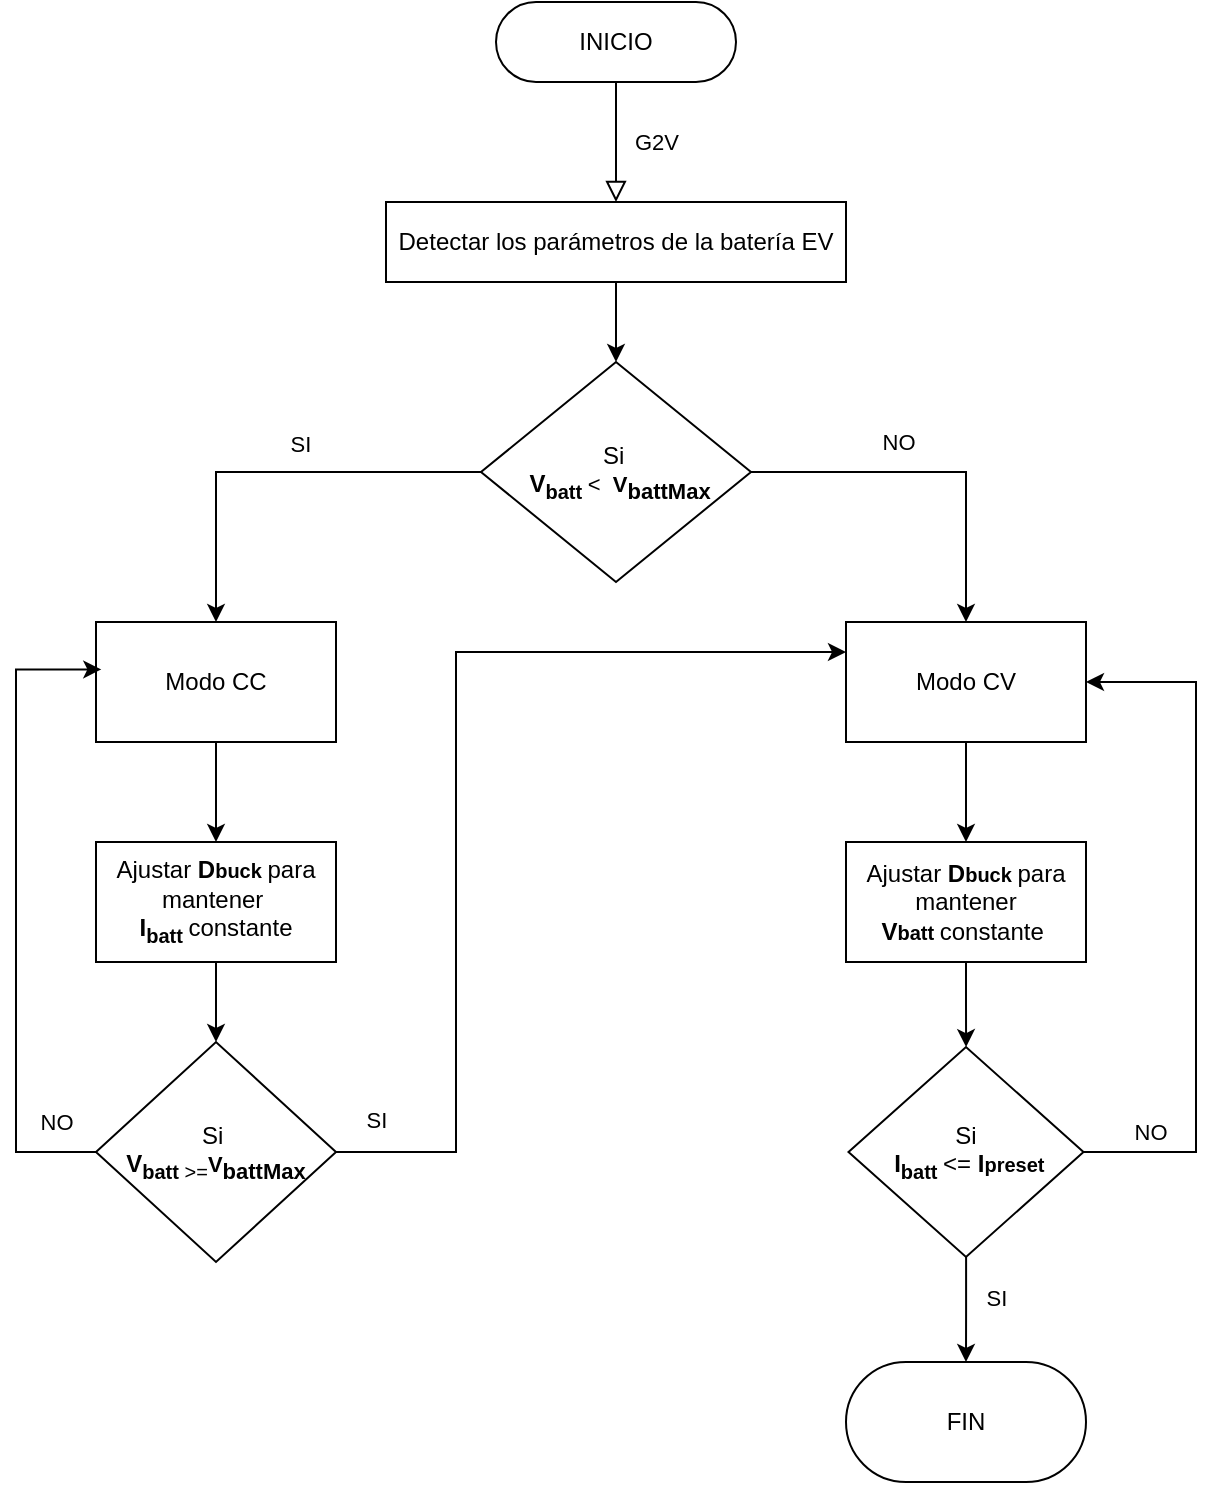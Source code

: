 <mxfile version="24.8.8">
  <diagram id="C5RBs43oDa-KdzZeNtuy" name="Page-1">
    <mxGraphModel dx="1067" dy="438" grid="1" gridSize="10" guides="1" tooltips="1" connect="1" arrows="1" fold="1" page="1" pageScale="1" pageWidth="827" pageHeight="1169" math="0" shadow="0">
      <root>
        <mxCell id="WIyWlLk6GJQsqaUBKTNV-0" />
        <mxCell id="WIyWlLk6GJQsqaUBKTNV-1" parent="WIyWlLk6GJQsqaUBKTNV-0" />
        <mxCell id="WIyWlLk6GJQsqaUBKTNV-3" value="INICIO" style="rounded=1;whiteSpace=wrap;html=1;fontSize=12;glass=0;strokeWidth=1;shadow=0;arcSize=50;" parent="WIyWlLk6GJQsqaUBKTNV-1" vertex="1">
          <mxGeometry x="320" y="110" width="120" height="40" as="geometry" />
        </mxCell>
        <mxCell id="WIyWlLk6GJQsqaUBKTNV-5" value="G2V" style="edgeStyle=orthogonalEdgeStyle;rounded=0;html=1;jettySize=auto;orthogonalLoop=1;fontSize=11;endArrow=block;endFill=0;endSize=8;strokeWidth=1;shadow=0;labelBackgroundColor=none;entryX=0.5;entryY=0;entryDx=0;entryDy=0;" parent="WIyWlLk6GJQsqaUBKTNV-1" source="WIyWlLk6GJQsqaUBKTNV-3" target="WIyWlLk6GJQsqaUBKTNV-7" edge="1">
          <mxGeometry y="20" relative="1" as="geometry">
            <mxPoint as="offset" />
            <mxPoint x="430.002" y="240.01" as="sourcePoint" />
            <mxPoint x="395" y="280" as="targetPoint" />
            <Array as="points">
              <mxPoint x="380" y="180" />
              <mxPoint x="380" y="180" />
            </Array>
          </mxGeometry>
        </mxCell>
        <mxCell id="gNwy0mN7Eim3LWL15WjO-10" value="" style="edgeStyle=orthogonalEdgeStyle;rounded=0;orthogonalLoop=1;jettySize=auto;html=1;" edge="1" parent="WIyWlLk6GJQsqaUBKTNV-1" source="WIyWlLk6GJQsqaUBKTNV-7" target="gNwy0mN7Eim3LWL15WjO-9">
          <mxGeometry relative="1" as="geometry" />
        </mxCell>
        <mxCell id="WIyWlLk6GJQsqaUBKTNV-7" value="Detectar los parámetros de la batería EV" style="rounded=1;whiteSpace=wrap;html=1;fontSize=12;glass=0;strokeWidth=1;shadow=0;arcSize=0;" parent="WIyWlLk6GJQsqaUBKTNV-1" vertex="1">
          <mxGeometry x="265" y="210" width="230" height="40" as="geometry" />
        </mxCell>
        <mxCell id="gNwy0mN7Eim3LWL15WjO-12" value="" style="edgeStyle=orthogonalEdgeStyle;rounded=0;orthogonalLoop=1;jettySize=auto;html=1;" edge="1" parent="WIyWlLk6GJQsqaUBKTNV-1" source="gNwy0mN7Eim3LWL15WjO-9" target="gNwy0mN7Eim3LWL15WjO-11">
          <mxGeometry relative="1" as="geometry" />
        </mxCell>
        <mxCell id="gNwy0mN7Eim3LWL15WjO-13" value="NO" style="edgeLabel;html=1;align=center;verticalAlign=middle;resizable=0;points=[];" vertex="1" connectable="0" parent="gNwy0mN7Eim3LWL15WjO-12">
          <mxGeometry x="-0.197" y="2" relative="1" as="geometry">
            <mxPoint y="-13" as="offset" />
          </mxGeometry>
        </mxCell>
        <mxCell id="gNwy0mN7Eim3LWL15WjO-15" value="" style="edgeStyle=orthogonalEdgeStyle;rounded=0;orthogonalLoop=1;jettySize=auto;html=1;" edge="1" parent="WIyWlLk6GJQsqaUBKTNV-1" source="gNwy0mN7Eim3LWL15WjO-9" target="gNwy0mN7Eim3LWL15WjO-14">
          <mxGeometry relative="1" as="geometry" />
        </mxCell>
        <mxCell id="gNwy0mN7Eim3LWL15WjO-18" value="SI" style="edgeLabel;html=1;align=center;verticalAlign=middle;resizable=0;points=[];" vertex="1" connectable="0" parent="gNwy0mN7Eim3LWL15WjO-15">
          <mxGeometry x="-0.123" y="1" relative="1" as="geometry">
            <mxPoint y="-15" as="offset" />
          </mxGeometry>
        </mxCell>
        <mxCell id="gNwy0mN7Eim3LWL15WjO-9" value="Si&amp;nbsp;&lt;div&gt;&lt;font style=&quot;font-size: 11px;&quot;&gt;&amp;nbsp;&lt;/font&gt;&lt;span style=&quot;background-color: initial;&quot;&gt;&lt;b&gt;V&lt;/b&gt;&lt;/span&gt;&lt;sub style=&quot;background-color: initial;&quot;&gt;&lt;b&gt;batt&lt;/b&gt;&amp;nbsp;&lt;/sub&gt;&lt;span style=&quot;background-color: initial; font-size: 11px;&quot;&gt;&amp;lt;&amp;nbsp; &lt;b&gt;V&lt;/b&gt;&lt;/span&gt;&lt;sub style=&quot;background-color: initial; font-size: 11px;&quot;&gt;&lt;b&gt;battMax&lt;/b&gt;&lt;/sub&gt;&lt;/div&gt;" style="rhombus;whiteSpace=wrap;html=1;rounded=1;glass=0;strokeWidth=1;shadow=0;arcSize=0;" vertex="1" parent="WIyWlLk6GJQsqaUBKTNV-1">
          <mxGeometry x="312.5" y="290" width="135" height="110" as="geometry" />
        </mxCell>
        <mxCell id="gNwy0mN7Eim3LWL15WjO-20" value="" style="edgeStyle=orthogonalEdgeStyle;rounded=0;orthogonalLoop=1;jettySize=auto;html=1;" edge="1" parent="WIyWlLk6GJQsqaUBKTNV-1" source="gNwy0mN7Eim3LWL15WjO-11" target="gNwy0mN7Eim3LWL15WjO-19">
          <mxGeometry relative="1" as="geometry" />
        </mxCell>
        <mxCell id="gNwy0mN7Eim3LWL15WjO-11" value="Modo CV" style="whiteSpace=wrap;html=1;rounded=1;glass=0;strokeWidth=1;shadow=0;arcSize=0;" vertex="1" parent="WIyWlLk6GJQsqaUBKTNV-1">
          <mxGeometry x="495" y="420" width="120" height="60" as="geometry" />
        </mxCell>
        <mxCell id="gNwy0mN7Eim3LWL15WjO-33" value="" style="edgeStyle=orthogonalEdgeStyle;rounded=0;orthogonalLoop=1;jettySize=auto;html=1;" edge="1" parent="WIyWlLk6GJQsqaUBKTNV-1" source="gNwy0mN7Eim3LWL15WjO-14" target="gNwy0mN7Eim3LWL15WjO-32">
          <mxGeometry relative="1" as="geometry" />
        </mxCell>
        <mxCell id="gNwy0mN7Eim3LWL15WjO-14" value="Modo CC" style="whiteSpace=wrap;html=1;rounded=1;glass=0;strokeWidth=1;shadow=0;arcSize=0;" vertex="1" parent="WIyWlLk6GJQsqaUBKTNV-1">
          <mxGeometry x="120" y="420" width="120" height="60" as="geometry" />
        </mxCell>
        <mxCell id="gNwy0mN7Eim3LWL15WjO-22" value="" style="edgeStyle=orthogonalEdgeStyle;rounded=0;orthogonalLoop=1;jettySize=auto;html=1;" edge="1" parent="WIyWlLk6GJQsqaUBKTNV-1" source="gNwy0mN7Eim3LWL15WjO-19" target="gNwy0mN7Eim3LWL15WjO-21">
          <mxGeometry relative="1" as="geometry" />
        </mxCell>
        <mxCell id="gNwy0mN7Eim3LWL15WjO-19" value="Ajustar &lt;b&gt;D&lt;/b&gt;&lt;span style=&quot;font-size: 10px;&quot;&gt;&lt;b&gt;buck&lt;/b&gt;&amp;nbsp;&lt;/span&gt;para mantener &lt;b&gt;V&lt;/b&gt;&lt;span style=&quot;font-size: 10px;&quot;&gt;&lt;b&gt;batt&lt;/b&gt;&amp;nbsp;&lt;/span&gt;constante&amp;nbsp;" style="whiteSpace=wrap;html=1;rounded=1;glass=0;strokeWidth=1;shadow=0;arcSize=0;" vertex="1" parent="WIyWlLk6GJQsqaUBKTNV-1">
          <mxGeometry x="495" y="530" width="120" height="60" as="geometry" />
        </mxCell>
        <mxCell id="gNwy0mN7Eim3LWL15WjO-28" value="" style="edgeStyle=orthogonalEdgeStyle;rounded=0;orthogonalLoop=1;jettySize=auto;html=1;" edge="1" parent="WIyWlLk6GJQsqaUBKTNV-1" source="gNwy0mN7Eim3LWL15WjO-21" target="gNwy0mN7Eim3LWL15WjO-27">
          <mxGeometry relative="1" as="geometry" />
        </mxCell>
        <mxCell id="gNwy0mN7Eim3LWL15WjO-29" value="SI" style="edgeLabel;html=1;align=center;verticalAlign=middle;resizable=0;points=[];" vertex="1" connectable="0" parent="gNwy0mN7Eim3LWL15WjO-28">
          <mxGeometry x="-0.298" relative="1" as="geometry">
            <mxPoint x="15" y="2" as="offset" />
          </mxGeometry>
        </mxCell>
        <mxCell id="gNwy0mN7Eim3LWL15WjO-30" style="edgeStyle=orthogonalEdgeStyle;rounded=0;orthogonalLoop=1;jettySize=auto;html=1;entryX=1;entryY=0.5;entryDx=0;entryDy=0;exitX=1;exitY=0.5;exitDx=0;exitDy=0;" edge="1" parent="WIyWlLk6GJQsqaUBKTNV-1" source="gNwy0mN7Eim3LWL15WjO-21" target="gNwy0mN7Eim3LWL15WjO-11">
          <mxGeometry relative="1" as="geometry">
            <Array as="points">
              <mxPoint x="670" y="685" />
              <mxPoint x="670" y="450" />
            </Array>
          </mxGeometry>
        </mxCell>
        <mxCell id="gNwy0mN7Eim3LWL15WjO-31" value="NO" style="edgeLabel;html=1;align=center;verticalAlign=middle;resizable=0;points=[];" vertex="1" connectable="0" parent="gNwy0mN7Eim3LWL15WjO-30">
          <mxGeometry x="-0.789" y="1" relative="1" as="geometry">
            <mxPoint x="-4" y="-9" as="offset" />
          </mxGeometry>
        </mxCell>
        <mxCell id="gNwy0mN7Eim3LWL15WjO-21" value="Si&lt;div&gt;&amp;nbsp;&lt;span style=&quot;background-color: initial;&quot;&gt;&lt;b&gt;I&lt;/b&gt;&lt;/span&gt;&lt;sub style=&quot;background-color: initial;&quot;&gt;&lt;b&gt;batt&lt;/b&gt;&amp;nbsp;&lt;/sub&gt;&lt;span style=&quot;background-color: initial;&quot;&gt;&amp;lt;=&amp;nbsp;&lt;/span&gt;&lt;span style=&quot;background-color: initial;&quot;&gt;&lt;b&gt;I&lt;span style=&quot;font-size: 10px;&quot;&gt;preset&lt;/span&gt;&lt;/b&gt;&lt;/span&gt;&lt;/div&gt;" style="rhombus;whiteSpace=wrap;html=1;rounded=1;glass=0;strokeWidth=1;shadow=0;arcSize=0;" vertex="1" parent="WIyWlLk6GJQsqaUBKTNV-1">
          <mxGeometry x="496.25" y="632.5" width="117.5" height="105" as="geometry" />
        </mxCell>
        <mxCell id="gNwy0mN7Eim3LWL15WjO-27" value="FIN" style="rounded=1;whiteSpace=wrap;html=1;glass=0;strokeWidth=1;shadow=0;arcSize=50;" vertex="1" parent="WIyWlLk6GJQsqaUBKTNV-1">
          <mxGeometry x="495" y="790" width="120" height="60" as="geometry" />
        </mxCell>
        <mxCell id="gNwy0mN7Eim3LWL15WjO-35" value="" style="edgeStyle=orthogonalEdgeStyle;rounded=0;orthogonalLoop=1;jettySize=auto;html=1;" edge="1" parent="WIyWlLk6GJQsqaUBKTNV-1" source="gNwy0mN7Eim3LWL15WjO-32" target="gNwy0mN7Eim3LWL15WjO-34">
          <mxGeometry relative="1" as="geometry" />
        </mxCell>
        <mxCell id="gNwy0mN7Eim3LWL15WjO-32" value="Ajustar&amp;nbsp;&lt;b&gt;D&lt;/b&gt;&lt;span style=&quot;font-size: 10px;&quot;&gt;&lt;b&gt;buck&amp;nbsp;&lt;/b&gt;&lt;/span&gt;para mantener&amp;nbsp;&lt;div&gt;&lt;span style=&quot;background-color: initial;&quot;&gt;&lt;b&gt;I&lt;/b&gt;&lt;/span&gt;&lt;sub style=&quot;background-color: initial;&quot;&gt;&lt;b&gt;batt&amp;nbsp;&lt;/b&gt;&lt;/sub&gt;constante&lt;/div&gt;" style="whiteSpace=wrap;html=1;rounded=1;glass=0;strokeWidth=1;shadow=0;arcSize=0;" vertex="1" parent="WIyWlLk6GJQsqaUBKTNV-1">
          <mxGeometry x="120" y="530" width="120" height="60" as="geometry" />
        </mxCell>
        <mxCell id="gNwy0mN7Eim3LWL15WjO-37" style="edgeStyle=orthogonalEdgeStyle;rounded=0;orthogonalLoop=1;jettySize=auto;html=1;entryX=0;entryY=0.25;entryDx=0;entryDy=0;" edge="1" parent="WIyWlLk6GJQsqaUBKTNV-1" source="gNwy0mN7Eim3LWL15WjO-34" target="gNwy0mN7Eim3LWL15WjO-11">
          <mxGeometry relative="1" as="geometry">
            <mxPoint x="350" y="440" as="targetPoint" />
            <Array as="points">
              <mxPoint x="300" y="685" />
              <mxPoint x="300" y="435" />
            </Array>
          </mxGeometry>
        </mxCell>
        <mxCell id="gNwy0mN7Eim3LWL15WjO-39" value="SI" style="edgeLabel;html=1;align=center;verticalAlign=middle;resizable=0;points=[];" vertex="1" connectable="0" parent="gNwy0mN7Eim3LWL15WjO-37">
          <mxGeometry x="-0.853" y="-3" relative="1" as="geometry">
            <mxPoint x="-17" y="-19" as="offset" />
          </mxGeometry>
        </mxCell>
        <mxCell id="gNwy0mN7Eim3LWL15WjO-34" value="Si&amp;nbsp;&lt;div&gt;&lt;span style=&quot;background-color: initial;&quot;&gt;&lt;b&gt;V&lt;/b&gt;&lt;/span&gt;&lt;sub style=&quot;background-color: initial;&quot;&gt;&lt;b&gt;batt&lt;/b&gt;&amp;nbsp;&amp;gt;=&lt;/sub&gt;&lt;span style=&quot;background-color: initial; font-size: 11px;&quot;&gt;&lt;b&gt;V&lt;/b&gt;&lt;/span&gt;&lt;sub style=&quot;background-color: initial; font-size: 11px;&quot;&gt;&lt;b&gt;battMax&lt;/b&gt;&lt;/sub&gt;&lt;/div&gt;" style="rhombus;whiteSpace=wrap;html=1;rounded=1;glass=0;strokeWidth=1;shadow=0;arcSize=0;" vertex="1" parent="WIyWlLk6GJQsqaUBKTNV-1">
          <mxGeometry x="120" y="630" width="120" height="110" as="geometry" />
        </mxCell>
        <mxCell id="gNwy0mN7Eim3LWL15WjO-36" style="edgeStyle=orthogonalEdgeStyle;rounded=0;orthogonalLoop=1;jettySize=auto;html=1;entryX=0.022;entryY=0.395;entryDx=0;entryDy=0;entryPerimeter=0;" edge="1" parent="WIyWlLk6GJQsqaUBKTNV-1" source="gNwy0mN7Eim3LWL15WjO-34" target="gNwy0mN7Eim3LWL15WjO-14">
          <mxGeometry relative="1" as="geometry">
            <Array as="points">
              <mxPoint x="80" y="685" />
              <mxPoint x="80" y="444" />
            </Array>
          </mxGeometry>
        </mxCell>
        <mxCell id="gNwy0mN7Eim3LWL15WjO-38" value="NO" style="edgeLabel;html=1;align=center;verticalAlign=middle;resizable=0;points=[];" vertex="1" connectable="0" parent="gNwy0mN7Eim3LWL15WjO-36">
          <mxGeometry x="-0.845" relative="1" as="geometry">
            <mxPoint x="5" y="-15" as="offset" />
          </mxGeometry>
        </mxCell>
      </root>
    </mxGraphModel>
  </diagram>
</mxfile>
